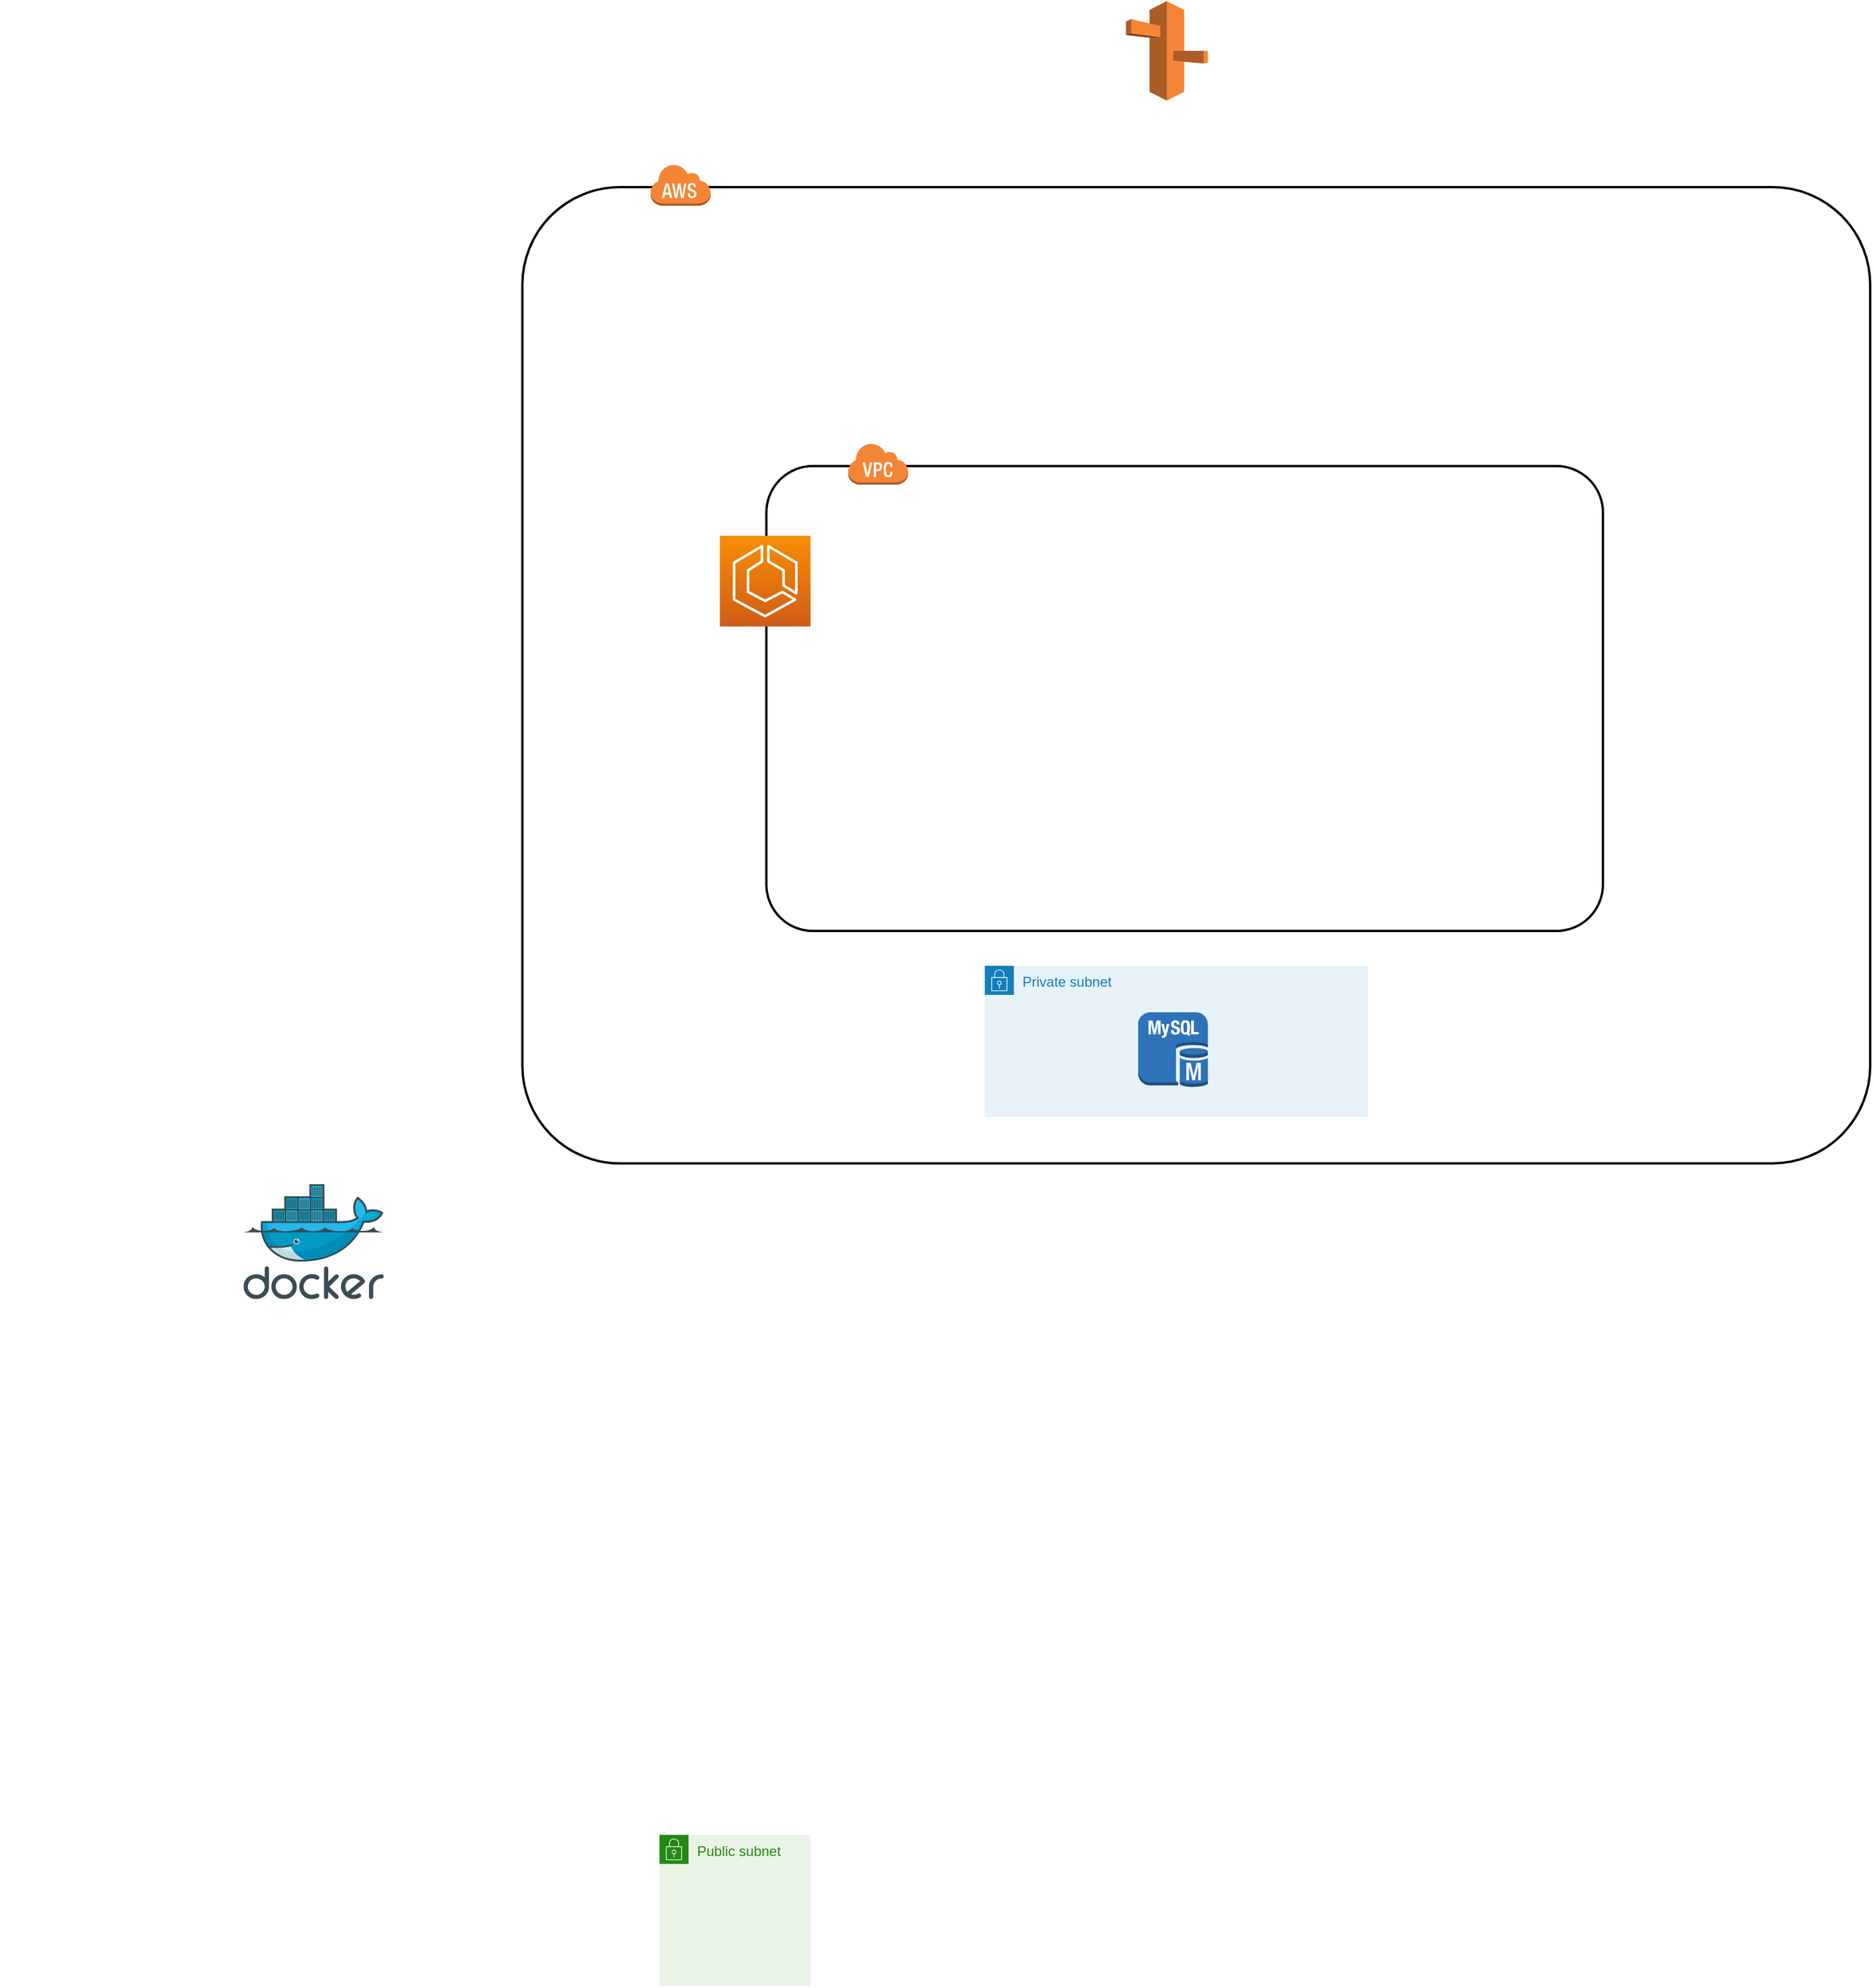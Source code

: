 <mxfile version="13.9.8" type="github" pages="2">
  <diagram id="Ht1M8jgEwFfnCIfOTk4-" name="Page-1">
    <mxGraphModel dx="4074" dy="1747" grid="1" gridSize="10" guides="1" tooltips="1" connect="1" arrows="1" fold="1" page="1" pageScale="1" pageWidth="1169" pageHeight="827" math="0" shadow="0">
      <root>
        <mxCell id="0" />
        <mxCell id="1" parent="0" />
        <mxCell id="-92ZV4daiyxFBbVo8Tsq-15" value="" style="rounded=1;arcSize=10;dashed=0;fillColor=none;gradientColor=none;strokeWidth=2;" vertex="1" parent="1">
          <mxGeometry x="-1570.42" y="-350" width="1160" height="840" as="geometry" />
        </mxCell>
        <mxCell id="-92ZV4daiyxFBbVo8Tsq-17" value="" style="rounded=1;arcSize=10;dashed=0;fillColor=none;gradientColor=none;strokeWidth=2;glass=0;labelBorderColor=none;labelBackgroundColor=none;labelPosition=center;verticalLabelPosition=top;align=center;verticalAlign=bottom;sketch=0;snapToPoint=0;perimeter=rectanglePerimeter;fixDash=0;autosize=0;container=0;movableLabel=0;" vertex="1" parent="1">
          <mxGeometry x="-1360.42" y="-110" width="720" height="400" as="geometry" />
        </mxCell>
        <mxCell id="-92ZV4daiyxFBbVo8Tsq-2" value="" style="shape=image;html=1;verticalAlign=top;verticalLabelPosition=bottom;labelBackgroundColor=#ffffff;imageAspect=0;aspect=fixed;image=https://cdn1.iconfinder.com/data/icons/logotypes/32/github-128.png" vertex="1" parent="1">
          <mxGeometry x="-2020" y="180" width="128" height="128" as="geometry" />
        </mxCell>
        <mxCell id="-92ZV4daiyxFBbVo8Tsq-3" value="" style="shape=image;html=1;verticalAlign=top;verticalLabelPosition=bottom;labelBackgroundColor=#ffffff;imageAspect=0;aspect=fixed;image=https://cdn3.iconfinder.com/data/icons/popular-services-brands-vol-2/512/ruby-on-rails-128.png" vertex="1" parent="1">
          <mxGeometry x="-1220" y="80" width="78" height="78" as="geometry" />
        </mxCell>
        <mxCell id="-92ZV4daiyxFBbVo8Tsq-5" value="" style="shape=image;imageAspect=0;aspect=fixed;verticalLabelPosition=bottom;verticalAlign=top;image=https://assets.brandfolder.com/po873r-7udt4w-b3x13z/v/3322314/view@2x.png?v=1592401197;" vertex="1" parent="1">
          <mxGeometry x="-2020.0" y="-34" width="108.84" height="90" as="geometry" />
        </mxCell>
        <mxCell id="-92ZV4daiyxFBbVo8Tsq-9" value="" style="aspect=fixed;html=1;points=[];align=center;image;fontSize=12;image=img/lib/mscae/Docker.svg;" vertex="1" parent="1">
          <mxGeometry x="-1810.42" y="507.75" width="120.73" height="99" as="geometry" />
        </mxCell>
        <mxCell id="-92ZV4daiyxFBbVo8Tsq-13" value="" style="shape=image;imageAspect=0;aspect=fixed;verticalLabelPosition=bottom;verticalAlign=top;image=https://cdn.worldvectorlogo.com/logos/nginx-1.svg;" vertex="1" parent="1">
          <mxGeometry x="-1220" y="180" width="76.8" height="60" as="geometry" />
        </mxCell>
        <mxCell id="-92ZV4daiyxFBbVo8Tsq-14" value="" style="outlineConnect=0;dashed=0;verticalLabelPosition=bottom;verticalAlign=top;align=center;html=1;shape=mxgraph.aws3.route_53;fillColor=#F58536;gradientColor=none;" vertex="1" parent="1">
          <mxGeometry x="-1050.92" y="-510" width="70.5" height="85.5" as="geometry" />
        </mxCell>
        <mxCell id="-92ZV4daiyxFBbVo8Tsq-16" value="" style="dashed=0;html=1;shape=mxgraph.aws3.cloud;fillColor=#F58536;gradientColor=none;dashed=0;" vertex="1" parent="1">
          <mxGeometry x="-1460.42" y="-370" width="52" height="36" as="geometry" />
        </mxCell>
        <mxCell id="-92ZV4daiyxFBbVo8Tsq-18" value="" style="dashed=0;html=1;shape=mxgraph.aws3.virtual_private_cloud;fillColor=#F58536;gradientColor=none;dashed=0;" vertex="1" parent="1">
          <mxGeometry x="-1290.42" y="-130" width="52" height="36" as="geometry" />
        </mxCell>
        <mxCell id="-92ZV4daiyxFBbVo8Tsq-24" value="Public subnet" style="points=[[0,0],[0.25,0],[0.5,0],[0.75,0],[1,0],[1,0.25],[1,0.5],[1,0.75],[1,1],[0.75,1],[0.5,1],[0.25,1],[0,1],[0,0.75],[0,0.5],[0,0.25]];outlineConnect=0;gradientColor=none;html=1;whiteSpace=wrap;fontSize=12;fontStyle=0;shape=mxgraph.aws4.group;grIcon=mxgraph.aws4.group_security_group;grStroke=0;strokeColor=#248814;fillColor=#E9F3E6;verticalAlign=top;align=left;spacingLeft=30;fontColor=#248814;dashed=0;" vertex="1" parent="1">
          <mxGeometry x="-1452.42" y="1067.75" width="130" height="130" as="geometry" />
        </mxCell>
        <mxCell id="-92ZV4daiyxFBbVo8Tsq-25" value="Private subnet" style="points=[[0,0],[0.25,0],[0.5,0],[0.75,0],[1,0],[1,0.25],[1,0.5],[1,0.75],[1,1],[0.75,1],[0.5,1],[0.25,1],[0,1],[0,0.75],[0,0.5],[0,0.25]];outlineConnect=0;gradientColor=none;html=1;whiteSpace=wrap;fontSize=12;fontStyle=0;shape=mxgraph.aws4.group;grIcon=mxgraph.aws4.group_security_group;grStroke=0;strokeColor=#147EBA;fillColor=#E6F2F8;verticalAlign=top;align=left;spacingLeft=30;fontColor=#147EBA;dashed=0;" vertex="1" parent="1">
          <mxGeometry x="-1172.42" y="320" width="330" height="130" as="geometry" />
        </mxCell>
        <mxCell id="-92ZV4daiyxFBbVo8Tsq-26" value="" style="outlineConnect=0;dashed=0;verticalLabelPosition=bottom;verticalAlign=top;align=center;html=1;shape=mxgraph.aws3.mysql_db_instance;fillColor=#2E73B8;gradientColor=none;" vertex="1" parent="1">
          <mxGeometry x="-1040.42" y="360" width="60" height="64.5" as="geometry" />
        </mxCell>
        <mxCell id="RHOQ1kNHxqfsJFECoSCs-1" value="" style="shape=image;html=1;verticalAlign=top;verticalLabelPosition=bottom;labelBackgroundColor=#ffffff;imageAspect=0;aspect=fixed;image=https://cdn3.iconfinder.com/data/icons/social-media-2169/24/social_media_social_media_logo_docker-128.png" vertex="1" parent="1">
          <mxGeometry x="-1220" width="66" height="66" as="geometry" />
        </mxCell>
        <mxCell id="jlEHLDl-ul9Q1PUK71Qo-1" value="" style="outlineConnect=0;fontColor=#232F3E;gradientColor=#F78E04;gradientDirection=north;fillColor=#D05C17;strokeColor=#ffffff;dashed=0;verticalLabelPosition=bottom;verticalAlign=top;align=center;html=1;fontSize=12;fontStyle=0;aspect=fixed;shape=mxgraph.aws4.resourceIcon;resIcon=mxgraph.aws4.ecs;shadow=0;glass=0;labelBackgroundColor=none;sketch=0;" vertex="1" parent="1">
          <mxGeometry x="-1400.42" y="-50" width="78" height="78" as="geometry" />
        </mxCell>
        <mxCell id="jlEHLDl-ul9Q1PUK71Qo-3" value="" style="shape=image;html=1;verticalAlign=top;verticalLabelPosition=bottom;labelBackgroundColor=#ffffff;imageAspect=0;aspect=fixed;image=https://cdn3.iconfinder.com/data/icons/popular-services-brands-vol-2/512/ruby-on-rails-128.png" vertex="1" parent="1">
          <mxGeometry x="-840" y="80" width="78" height="78" as="geometry" />
        </mxCell>
        <mxCell id="jlEHLDl-ul9Q1PUK71Qo-4" value="" style="shape=image;imageAspect=0;verticalLabelPosition=bottom;verticalAlign=top;image=https://cdn.worldvectorlogo.com/logos/nginx-1.svg;" vertex="1" parent="1">
          <mxGeometry x="-839.4" y="180" width="76.8" height="60" as="geometry" />
        </mxCell>
        <mxCell id="jlEHLDl-ul9Q1PUK71Qo-2" value="" style="shape=image;html=1;verticalAlign=top;verticalLabelPosition=bottom;labelBackgroundColor=#ffffff;imageAspect=0;aspect=fixed;image=https://cdn3.iconfinder.com/data/icons/social-media-2169/24/social_media_social_media_logo_docker-128.png;flipH=0;" vertex="1" parent="1">
          <mxGeometry x="-834" y="-10" width="66" height="66" as="geometry" />
        </mxCell>
      </root>
    </mxGraphModel>
  </diagram>
  <diagram id="z92bab9wf8--5bxln02p" name="Page-2">
    <mxGraphModel dx="1695" dy="460" grid="1" gridSize="10" guides="1" tooltips="1" connect="1" arrows="1" fold="1" page="1" pageScale="1" pageWidth="827" pageHeight="1169" math="0" shadow="0">
      <root>
        <mxCell id="-ivl8A8YhL6A30Lmzu8i-0" />
        <mxCell id="-ivl8A8YhL6A30Lmzu8i-1" parent="-ivl8A8YhL6A30Lmzu8i-0" />
        <mxCell id="-ivl8A8YhL6A30Lmzu8i-2" value="" style="shape=image;imageAspect=0;aspect=fixed;verticalLabelPosition=bottom;verticalAlign=top;image=https://qiita-user-contents.imgix.net/https%3A%2F%2Fqiita-image-store.s3.ap-northeast-1.amazonaws.com%2F0%2F303093%2Fb6990f1d-9b29-da5c-aa14-e25234d63c39.png?ixlib=rb-1.2.2&amp;auto=format&amp;gif-q=60&amp;q=75&amp;w=1400&amp;fit=max&amp;s=59c13ddfa68b8c05df4af0c0118b09a4;" vertex="1" parent="-ivl8A8YhL6A30Lmzu8i-1">
          <mxGeometry x="40" y="30" width="335.89" height="270" as="geometry" />
        </mxCell>
        <mxCell id="pZJ2bOHo9bR8bqc-_nNZ-0" value="" style="shape=image;imageAspect=0;aspect=fixed;verticalLabelPosition=bottom;verticalAlign=top;image=https://engineers.weddingpark.co.jp/wp-content/uploads/2018/06/%E3%82%B9%E3%82%AF%E3%83%AA%E3%83%BC%E3%83%B3%E3%82%B7%E3%83%A7%E3%83%83%E3%83%88-2018-06-19-10.09.42.png;" vertex="1" parent="-ivl8A8YhL6A30Lmzu8i-1">
          <mxGeometry x="420" y="20" width="470" height="312.73" as="geometry" />
        </mxCell>
        <mxCell id="pZJ2bOHo9bR8bqc-_nNZ-1" value="" style="shape=image;imageAspect=0;aspect=fixed;verticalLabelPosition=bottom;verticalAlign=top;image=https://user-images.githubusercontent.com/48108735/62868041-ae8c3100-bd4f-11e9-87a3-9af880a5c2c2.png;" vertex="1" parent="-ivl8A8YhL6A30Lmzu8i-1">
          <mxGeometry x="-10" y="340" width="520" height="403" as="geometry" />
        </mxCell>
        <mxCell id="ylb_CQy5ygpK4mYqSWBx-0" value="" style="shape=image;imageAspect=0;aspect=fixed;verticalLabelPosition=bottom;verticalAlign=top;image=https://qiita-user-contents.imgix.net/https%3A%2F%2Fqiita-image-store.s3.ap-northeast-1.amazonaws.com%2F0%2F131949%2F0252749a-67e6-6e53-02c7-0fe56e9b1c33.png?ixlib=rb-1.2.2&amp;auto=format&amp;gif-q=60&amp;q=75&amp;w=1400&amp;fit=max&amp;s=2706d86f859f19166c8e6d1f0c0627f7;" vertex="1" parent="-ivl8A8YhL6A30Lmzu8i-1">
          <mxGeometry x="510" y="400" width="395.89" height="223.07" as="geometry" />
        </mxCell>
      </root>
    </mxGraphModel>
  </diagram>
</mxfile>
